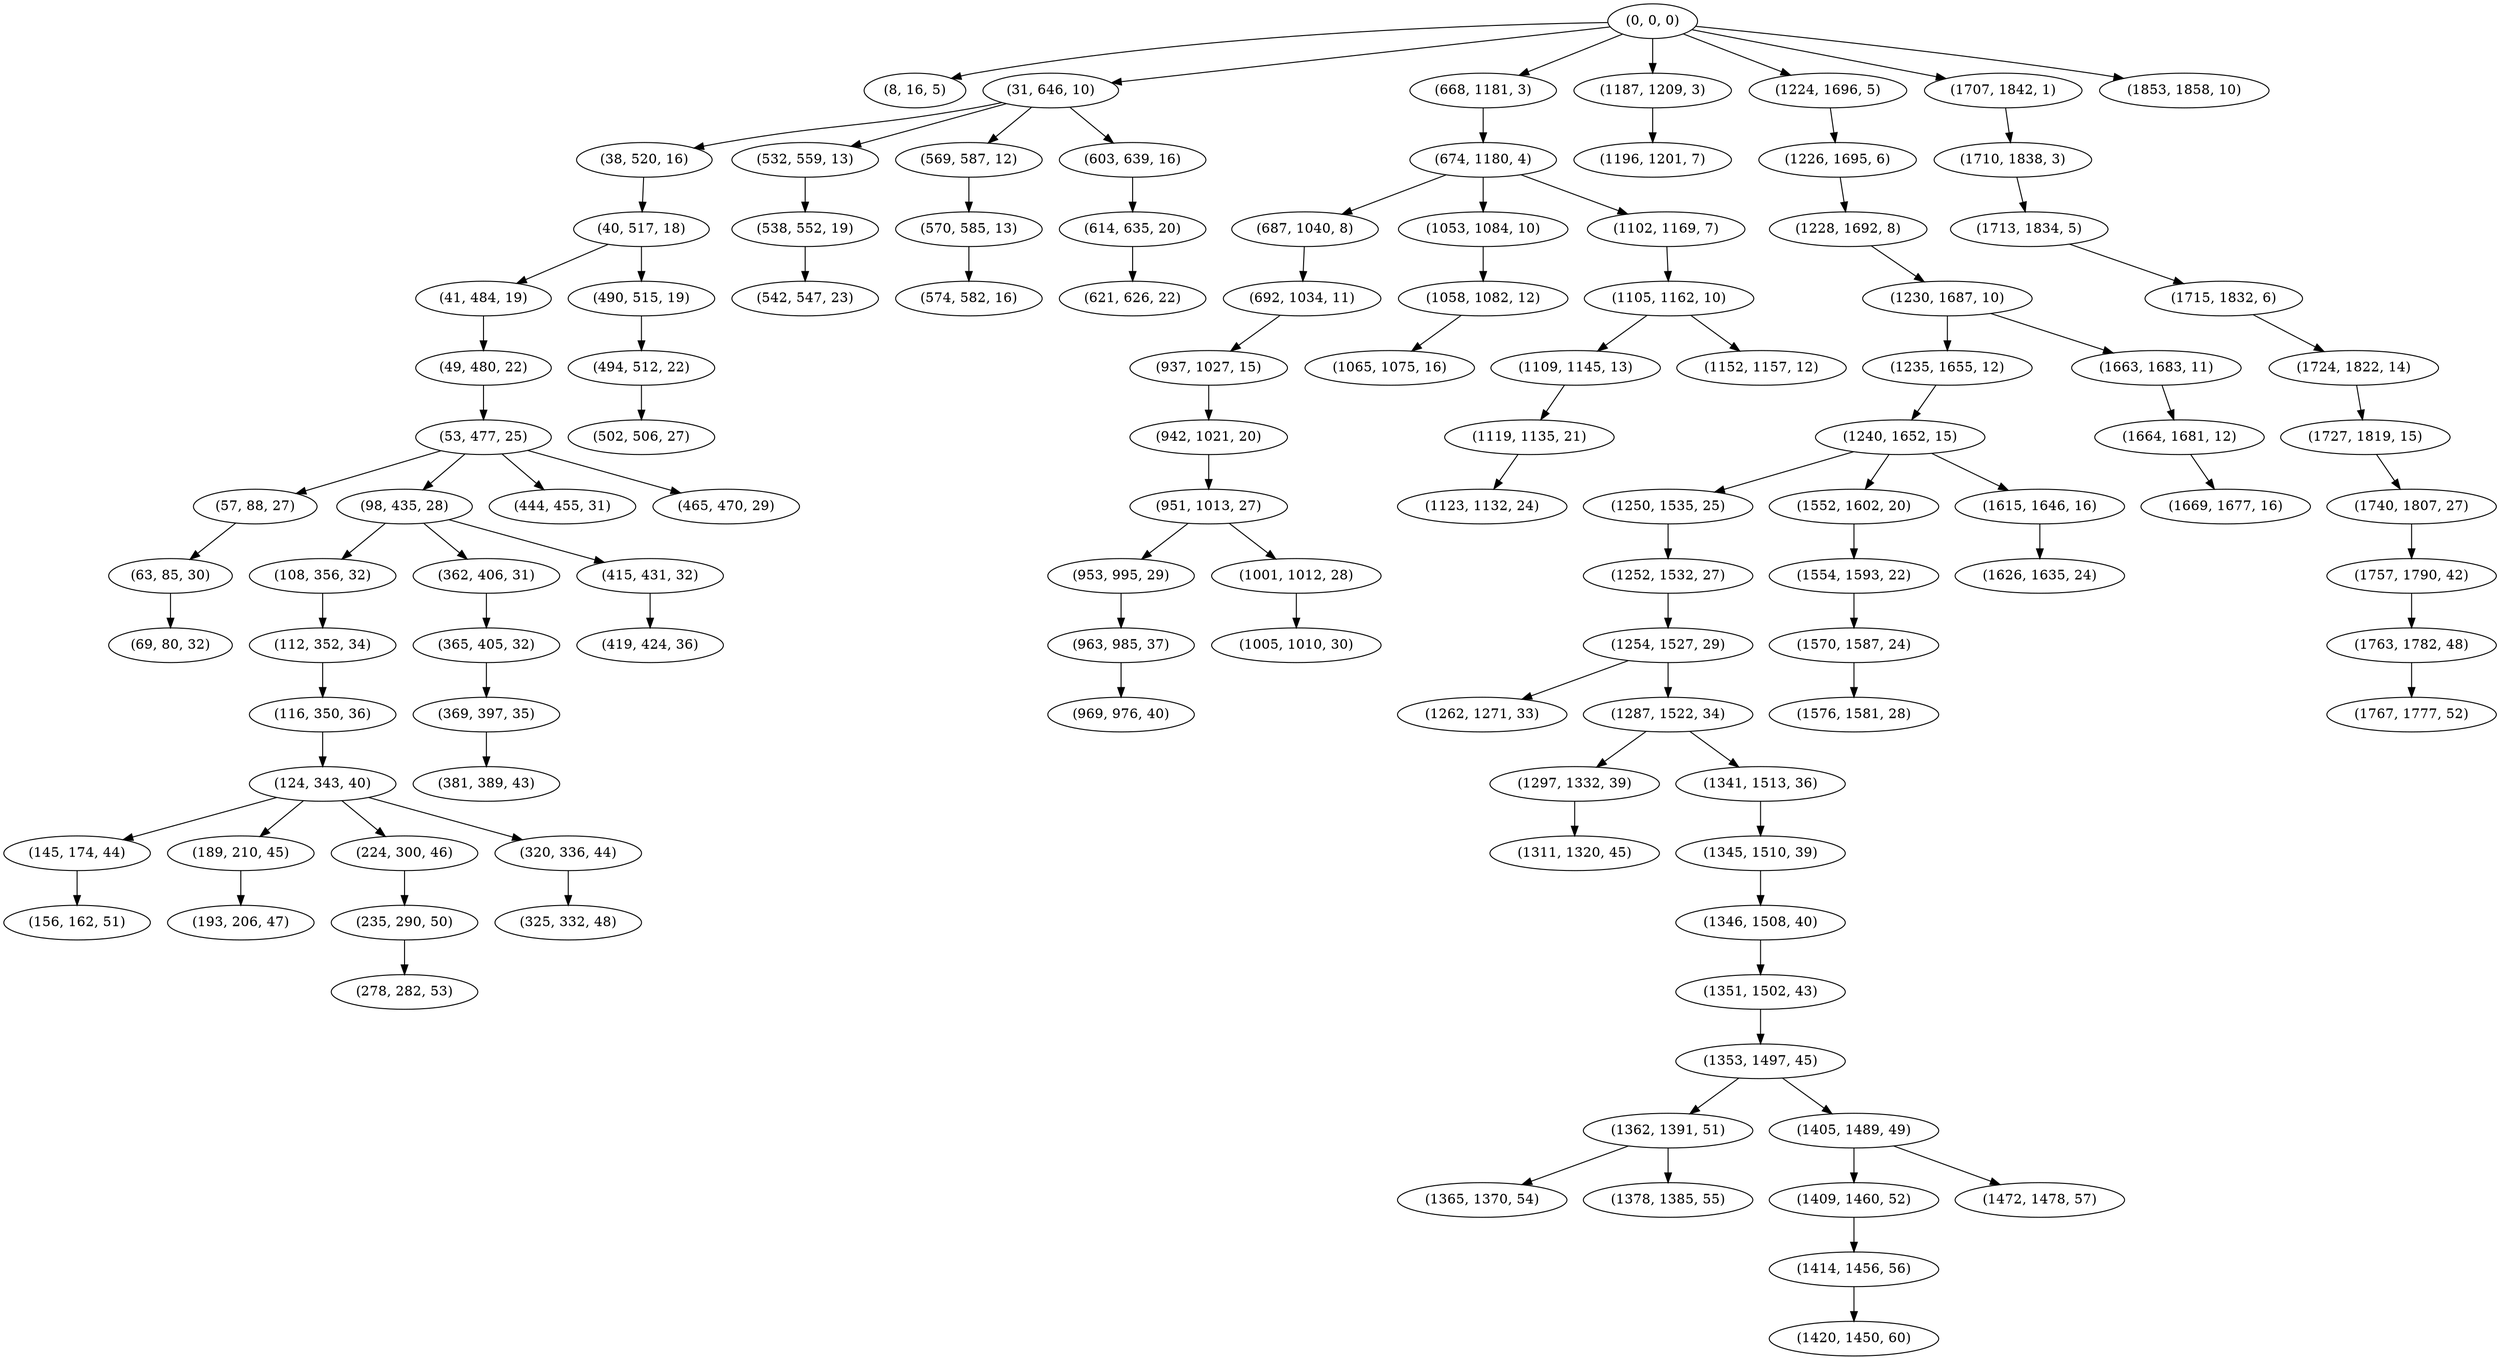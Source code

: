 digraph tree {
    "(0, 0, 0)";
    "(8, 16, 5)";
    "(31, 646, 10)";
    "(38, 520, 16)";
    "(40, 517, 18)";
    "(41, 484, 19)";
    "(49, 480, 22)";
    "(53, 477, 25)";
    "(57, 88, 27)";
    "(63, 85, 30)";
    "(69, 80, 32)";
    "(98, 435, 28)";
    "(108, 356, 32)";
    "(112, 352, 34)";
    "(116, 350, 36)";
    "(124, 343, 40)";
    "(145, 174, 44)";
    "(156, 162, 51)";
    "(189, 210, 45)";
    "(193, 206, 47)";
    "(224, 300, 46)";
    "(235, 290, 50)";
    "(278, 282, 53)";
    "(320, 336, 44)";
    "(325, 332, 48)";
    "(362, 406, 31)";
    "(365, 405, 32)";
    "(369, 397, 35)";
    "(381, 389, 43)";
    "(415, 431, 32)";
    "(419, 424, 36)";
    "(444, 455, 31)";
    "(465, 470, 29)";
    "(490, 515, 19)";
    "(494, 512, 22)";
    "(502, 506, 27)";
    "(532, 559, 13)";
    "(538, 552, 19)";
    "(542, 547, 23)";
    "(569, 587, 12)";
    "(570, 585, 13)";
    "(574, 582, 16)";
    "(603, 639, 16)";
    "(614, 635, 20)";
    "(621, 626, 22)";
    "(668, 1181, 3)";
    "(674, 1180, 4)";
    "(687, 1040, 8)";
    "(692, 1034, 11)";
    "(937, 1027, 15)";
    "(942, 1021, 20)";
    "(951, 1013, 27)";
    "(953, 995, 29)";
    "(963, 985, 37)";
    "(969, 976, 40)";
    "(1001, 1012, 28)";
    "(1005, 1010, 30)";
    "(1053, 1084, 10)";
    "(1058, 1082, 12)";
    "(1065, 1075, 16)";
    "(1102, 1169, 7)";
    "(1105, 1162, 10)";
    "(1109, 1145, 13)";
    "(1119, 1135, 21)";
    "(1123, 1132, 24)";
    "(1152, 1157, 12)";
    "(1187, 1209, 3)";
    "(1196, 1201, 7)";
    "(1224, 1696, 5)";
    "(1226, 1695, 6)";
    "(1228, 1692, 8)";
    "(1230, 1687, 10)";
    "(1235, 1655, 12)";
    "(1240, 1652, 15)";
    "(1250, 1535, 25)";
    "(1252, 1532, 27)";
    "(1254, 1527, 29)";
    "(1262, 1271, 33)";
    "(1287, 1522, 34)";
    "(1297, 1332, 39)";
    "(1311, 1320, 45)";
    "(1341, 1513, 36)";
    "(1345, 1510, 39)";
    "(1346, 1508, 40)";
    "(1351, 1502, 43)";
    "(1353, 1497, 45)";
    "(1362, 1391, 51)";
    "(1365, 1370, 54)";
    "(1378, 1385, 55)";
    "(1405, 1489, 49)";
    "(1409, 1460, 52)";
    "(1414, 1456, 56)";
    "(1420, 1450, 60)";
    "(1472, 1478, 57)";
    "(1552, 1602, 20)";
    "(1554, 1593, 22)";
    "(1570, 1587, 24)";
    "(1576, 1581, 28)";
    "(1615, 1646, 16)";
    "(1626, 1635, 24)";
    "(1663, 1683, 11)";
    "(1664, 1681, 12)";
    "(1669, 1677, 16)";
    "(1707, 1842, 1)";
    "(1710, 1838, 3)";
    "(1713, 1834, 5)";
    "(1715, 1832, 6)";
    "(1724, 1822, 14)";
    "(1727, 1819, 15)";
    "(1740, 1807, 27)";
    "(1757, 1790, 42)";
    "(1763, 1782, 48)";
    "(1767, 1777, 52)";
    "(1853, 1858, 10)";
    "(0, 0, 0)" -> "(8, 16, 5)";
    "(0, 0, 0)" -> "(31, 646, 10)";
    "(0, 0, 0)" -> "(668, 1181, 3)";
    "(0, 0, 0)" -> "(1187, 1209, 3)";
    "(0, 0, 0)" -> "(1224, 1696, 5)";
    "(0, 0, 0)" -> "(1707, 1842, 1)";
    "(0, 0, 0)" -> "(1853, 1858, 10)";
    "(31, 646, 10)" -> "(38, 520, 16)";
    "(31, 646, 10)" -> "(532, 559, 13)";
    "(31, 646, 10)" -> "(569, 587, 12)";
    "(31, 646, 10)" -> "(603, 639, 16)";
    "(38, 520, 16)" -> "(40, 517, 18)";
    "(40, 517, 18)" -> "(41, 484, 19)";
    "(40, 517, 18)" -> "(490, 515, 19)";
    "(41, 484, 19)" -> "(49, 480, 22)";
    "(49, 480, 22)" -> "(53, 477, 25)";
    "(53, 477, 25)" -> "(57, 88, 27)";
    "(53, 477, 25)" -> "(98, 435, 28)";
    "(53, 477, 25)" -> "(444, 455, 31)";
    "(53, 477, 25)" -> "(465, 470, 29)";
    "(57, 88, 27)" -> "(63, 85, 30)";
    "(63, 85, 30)" -> "(69, 80, 32)";
    "(98, 435, 28)" -> "(108, 356, 32)";
    "(98, 435, 28)" -> "(362, 406, 31)";
    "(98, 435, 28)" -> "(415, 431, 32)";
    "(108, 356, 32)" -> "(112, 352, 34)";
    "(112, 352, 34)" -> "(116, 350, 36)";
    "(116, 350, 36)" -> "(124, 343, 40)";
    "(124, 343, 40)" -> "(145, 174, 44)";
    "(124, 343, 40)" -> "(189, 210, 45)";
    "(124, 343, 40)" -> "(224, 300, 46)";
    "(124, 343, 40)" -> "(320, 336, 44)";
    "(145, 174, 44)" -> "(156, 162, 51)";
    "(189, 210, 45)" -> "(193, 206, 47)";
    "(224, 300, 46)" -> "(235, 290, 50)";
    "(235, 290, 50)" -> "(278, 282, 53)";
    "(320, 336, 44)" -> "(325, 332, 48)";
    "(362, 406, 31)" -> "(365, 405, 32)";
    "(365, 405, 32)" -> "(369, 397, 35)";
    "(369, 397, 35)" -> "(381, 389, 43)";
    "(415, 431, 32)" -> "(419, 424, 36)";
    "(490, 515, 19)" -> "(494, 512, 22)";
    "(494, 512, 22)" -> "(502, 506, 27)";
    "(532, 559, 13)" -> "(538, 552, 19)";
    "(538, 552, 19)" -> "(542, 547, 23)";
    "(569, 587, 12)" -> "(570, 585, 13)";
    "(570, 585, 13)" -> "(574, 582, 16)";
    "(603, 639, 16)" -> "(614, 635, 20)";
    "(614, 635, 20)" -> "(621, 626, 22)";
    "(668, 1181, 3)" -> "(674, 1180, 4)";
    "(674, 1180, 4)" -> "(687, 1040, 8)";
    "(674, 1180, 4)" -> "(1053, 1084, 10)";
    "(674, 1180, 4)" -> "(1102, 1169, 7)";
    "(687, 1040, 8)" -> "(692, 1034, 11)";
    "(692, 1034, 11)" -> "(937, 1027, 15)";
    "(937, 1027, 15)" -> "(942, 1021, 20)";
    "(942, 1021, 20)" -> "(951, 1013, 27)";
    "(951, 1013, 27)" -> "(953, 995, 29)";
    "(951, 1013, 27)" -> "(1001, 1012, 28)";
    "(953, 995, 29)" -> "(963, 985, 37)";
    "(963, 985, 37)" -> "(969, 976, 40)";
    "(1001, 1012, 28)" -> "(1005, 1010, 30)";
    "(1053, 1084, 10)" -> "(1058, 1082, 12)";
    "(1058, 1082, 12)" -> "(1065, 1075, 16)";
    "(1102, 1169, 7)" -> "(1105, 1162, 10)";
    "(1105, 1162, 10)" -> "(1109, 1145, 13)";
    "(1105, 1162, 10)" -> "(1152, 1157, 12)";
    "(1109, 1145, 13)" -> "(1119, 1135, 21)";
    "(1119, 1135, 21)" -> "(1123, 1132, 24)";
    "(1187, 1209, 3)" -> "(1196, 1201, 7)";
    "(1224, 1696, 5)" -> "(1226, 1695, 6)";
    "(1226, 1695, 6)" -> "(1228, 1692, 8)";
    "(1228, 1692, 8)" -> "(1230, 1687, 10)";
    "(1230, 1687, 10)" -> "(1235, 1655, 12)";
    "(1230, 1687, 10)" -> "(1663, 1683, 11)";
    "(1235, 1655, 12)" -> "(1240, 1652, 15)";
    "(1240, 1652, 15)" -> "(1250, 1535, 25)";
    "(1240, 1652, 15)" -> "(1552, 1602, 20)";
    "(1240, 1652, 15)" -> "(1615, 1646, 16)";
    "(1250, 1535, 25)" -> "(1252, 1532, 27)";
    "(1252, 1532, 27)" -> "(1254, 1527, 29)";
    "(1254, 1527, 29)" -> "(1262, 1271, 33)";
    "(1254, 1527, 29)" -> "(1287, 1522, 34)";
    "(1287, 1522, 34)" -> "(1297, 1332, 39)";
    "(1287, 1522, 34)" -> "(1341, 1513, 36)";
    "(1297, 1332, 39)" -> "(1311, 1320, 45)";
    "(1341, 1513, 36)" -> "(1345, 1510, 39)";
    "(1345, 1510, 39)" -> "(1346, 1508, 40)";
    "(1346, 1508, 40)" -> "(1351, 1502, 43)";
    "(1351, 1502, 43)" -> "(1353, 1497, 45)";
    "(1353, 1497, 45)" -> "(1362, 1391, 51)";
    "(1353, 1497, 45)" -> "(1405, 1489, 49)";
    "(1362, 1391, 51)" -> "(1365, 1370, 54)";
    "(1362, 1391, 51)" -> "(1378, 1385, 55)";
    "(1405, 1489, 49)" -> "(1409, 1460, 52)";
    "(1405, 1489, 49)" -> "(1472, 1478, 57)";
    "(1409, 1460, 52)" -> "(1414, 1456, 56)";
    "(1414, 1456, 56)" -> "(1420, 1450, 60)";
    "(1552, 1602, 20)" -> "(1554, 1593, 22)";
    "(1554, 1593, 22)" -> "(1570, 1587, 24)";
    "(1570, 1587, 24)" -> "(1576, 1581, 28)";
    "(1615, 1646, 16)" -> "(1626, 1635, 24)";
    "(1663, 1683, 11)" -> "(1664, 1681, 12)";
    "(1664, 1681, 12)" -> "(1669, 1677, 16)";
    "(1707, 1842, 1)" -> "(1710, 1838, 3)";
    "(1710, 1838, 3)" -> "(1713, 1834, 5)";
    "(1713, 1834, 5)" -> "(1715, 1832, 6)";
    "(1715, 1832, 6)" -> "(1724, 1822, 14)";
    "(1724, 1822, 14)" -> "(1727, 1819, 15)";
    "(1727, 1819, 15)" -> "(1740, 1807, 27)";
    "(1740, 1807, 27)" -> "(1757, 1790, 42)";
    "(1757, 1790, 42)" -> "(1763, 1782, 48)";
    "(1763, 1782, 48)" -> "(1767, 1777, 52)";
}
